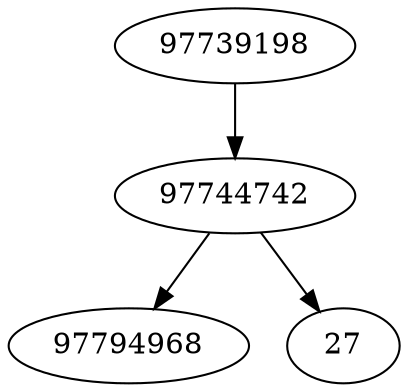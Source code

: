strict digraph  {
97794968;
97744742;
27;
97739198;
97744742 -> 27;
97744742 -> 97794968;
97739198 -> 97744742;
}
